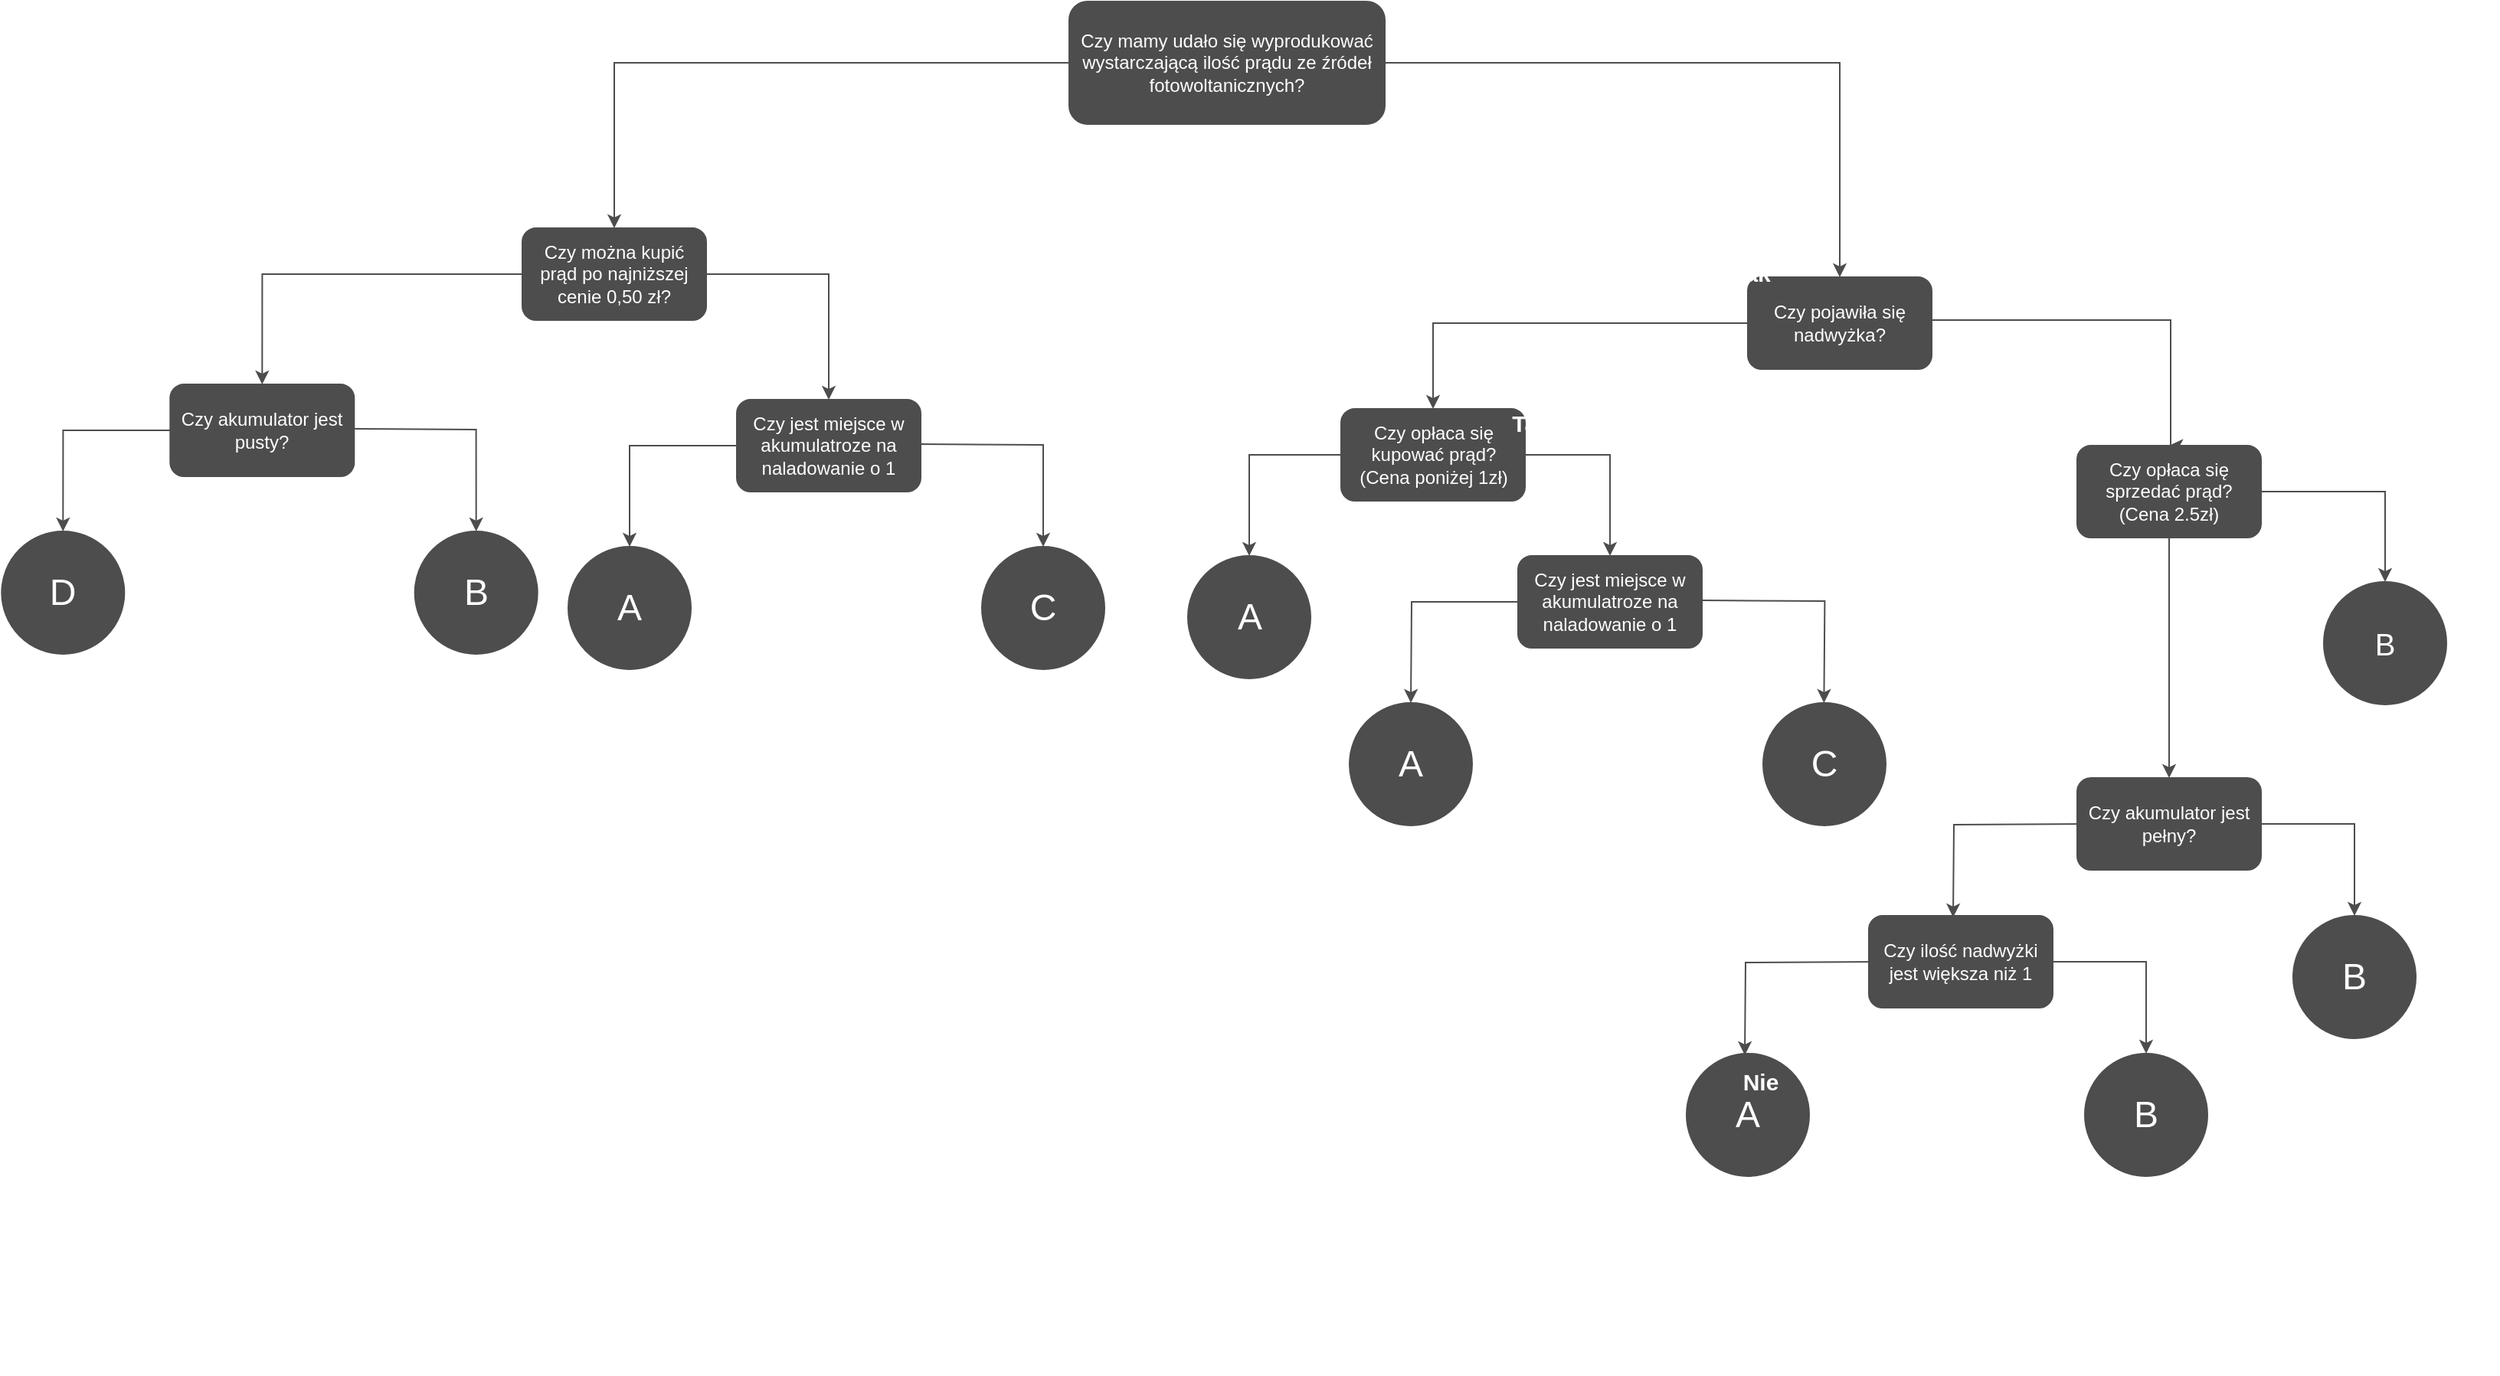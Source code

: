 <mxfile version="14.5.10" type="device"><diagram id="IkDnUsf_z1abPDrehuKb" name="Page-1"><mxGraphModel dx="3124" dy="896" grid="1" gridSize="10" guides="1" tooltips="1" connect="1" arrows="1" fold="1" page="1" pageScale="1" pageWidth="1169" pageHeight="827" math="0" shadow="0"><root><mxCell id="0"/><mxCell id="1" parent="0"/><mxCell id="3e4Ln8BOHSy5U9Qqnask-23" style="edgeStyle=orthogonalEdgeStyle;rounded=0;orthogonalLoop=1;jettySize=auto;html=1;entryX=0.5;entryY=0;entryDx=0;entryDy=0;strokeColor=#4D4D4D;labelBackgroundColor=none;fillColor=#4D4D4D;fontColor=#FFFFFF;" parent="1" source="3e4Ln8BOHSy5U9Qqnask-2" target="3e4Ln8BOHSy5U9Qqnask-3" edge="1"><mxGeometry relative="1" as="geometry"/></mxCell><mxCell id="3e4Ln8BOHSy5U9Qqnask-25" style="edgeStyle=orthogonalEdgeStyle;rounded=0;orthogonalLoop=1;jettySize=auto;html=1;entryX=0.5;entryY=0;entryDx=0;entryDy=0;strokeColor=#4D4D4D;labelBackgroundColor=none;fillColor=#4D4D4D;fontColor=#FFFFFF;" parent="1" source="3e4Ln8BOHSy5U9Qqnask-2" target="3e4Ln8BOHSy5U9Qqnask-9" edge="1"><mxGeometry relative="1" as="geometry"/></mxCell><mxCell id="3e4Ln8BOHSy5U9Qqnask-2" value="Czy mamy udało się wyprodukować wystarczającą ilość prądu ze źródeł fotowoltanicznych?" style="rounded=1;whiteSpace=wrap;html=1;labelBackgroundColor=none;strokeColor=#4D4D4D;fillColor=#4D4D4D;fontColor=#FFFFFF;" parent="1" vertex="1"><mxGeometry x="507" y="30" width="206" height="80" as="geometry"/></mxCell><mxCell id="3e4Ln8BOHSy5U9Qqnask-6" style="edgeStyle=orthogonalEdgeStyle;rounded=0;orthogonalLoop=1;jettySize=auto;html=1;entryX=0.5;entryY=0;entryDx=0;entryDy=0;exitX=1;exitY=0.5;exitDx=0;exitDy=0;labelBackgroundColor=none;strokeColor=#4D4D4D;fillColor=#4D4D4D;fontColor=#FFFFFF;" parent="1" source="3e4Ln8BOHSy5U9Qqnask-3" target="3e4Ln8BOHSy5U9Qqnask-5" edge="1"><mxGeometry relative="1" as="geometry"><Array as="points"><mxPoint x="1226" y="237.97"/></Array></mxGeometry></mxCell><mxCell id="3e4Ln8BOHSy5U9Qqnask-8" value="Tak" style="edgeLabel;html=1;align=center;verticalAlign=middle;resizable=0;points=[];labelBackgroundColor=none;strokeColor=#4D4D4D;fillColor=#4D4D4D;fontColor=#FFFFFF;" parent="3e4Ln8BOHSy5U9Qqnask-6" vertex="1" connectable="0"><mxGeometry x="0.145" y="3" relative="1" as="geometry"><mxPoint x="-103" y="-10" as="offset"/></mxGeometry></mxCell><mxCell id="3e4Ln8BOHSy5U9Qqnask-27" style="edgeStyle=orthogonalEdgeStyle;rounded=0;orthogonalLoop=1;jettySize=auto;html=1;entryX=0.5;entryY=0;entryDx=0;entryDy=0;strokeColor=#4D4D4D;labelBackgroundColor=none;fillColor=#4D4D4D;fontColor=#FFFFFF;" parent="1" source="3e4Ln8BOHSy5U9Qqnask-3" target="3e4Ln8BOHSy5U9Qqnask-26" edge="1"><mxGeometry relative="1" as="geometry"/></mxCell><mxCell id="3e4Ln8BOHSy5U9Qqnask-3" value="Czy pojawiła się nadwyżka?" style="rounded=1;whiteSpace=wrap;html=1;labelBackgroundColor=none;strokeColor=#4D4D4D;fillColor=#4D4D4D;fontColor=#FFFFFF;" parent="1" vertex="1"><mxGeometry x="950" y="210" width="120" height="60" as="geometry"/></mxCell><mxCell id="3e4Ln8BOHSy5U9Qqnask-12" style="edgeStyle=orthogonalEdgeStyle;rounded=0;orthogonalLoop=1;jettySize=auto;html=1;strokeColor=#4D4D4D;exitX=1;exitY=0.5;exitDx=0;exitDy=0;labelBackgroundColor=none;fillColor=#4D4D4D;fontColor=#FFFFFF;" parent="1" source="3e4Ln8BOHSy5U9Qqnask-5" target="3e4Ln8BOHSy5U9Qqnask-10" edge="1"><mxGeometry relative="1" as="geometry"/></mxCell><mxCell id="3e4Ln8BOHSy5U9Qqnask-15" style="edgeStyle=orthogonalEdgeStyle;rounded=0;orthogonalLoop=1;jettySize=auto;html=1;entryX=0.5;entryY=0;entryDx=0;entryDy=0;strokeColor=#4D4D4D;labelBackgroundColor=none;fillColor=#4D4D4D;fontColor=#FFFFFF;" parent="1" source="3e4Ln8BOHSy5U9Qqnask-5" target="3e4Ln8BOHSy5U9Qqnask-14" edge="1"><mxGeometry relative="1" as="geometry"><mxPoint x="1261" y="429.97" as="targetPoint"/></mxGeometry></mxCell><mxCell id="3e4Ln8BOHSy5U9Qqnask-5" value="Czy opłaca się sprzedać prąd?&lt;br&gt;(Cena 2.5zł)" style="rounded=1;whiteSpace=wrap;html=1;labelBackgroundColor=none;strokeColor=#4D4D4D;fillColor=#4D4D4D;fontColor=#FFFFFF;" parent="1" vertex="1"><mxGeometry x="1165" y="319.97" width="120" height="60" as="geometry"/></mxCell><mxCell id="3e4Ln8BOHSy5U9Qqnask-40" style="edgeStyle=orthogonalEdgeStyle;rounded=0;orthogonalLoop=1;jettySize=auto;html=1;entryX=0.5;entryY=0;entryDx=0;entryDy=0;strokeColor=#4D4D4D;labelBackgroundColor=none;fillColor=#4D4D4D;fontColor=#FFFFFF;" parent="1" source="3e4Ln8BOHSy5U9Qqnask-9" target="9Bexafj3eL4FON1EFlg7-10" edge="1"><mxGeometry relative="1" as="geometry"><mxPoint x="430" y="283" as="targetPoint"/></mxGeometry></mxCell><mxCell id="3e4Ln8BOHSy5U9Qqnask-42" style="edgeStyle=orthogonalEdgeStyle;rounded=0;orthogonalLoop=1;jettySize=auto;html=1;entryX=0.5;entryY=0;entryDx=0;entryDy=0;strokeColor=#4D4D4D;labelBackgroundColor=none;fillColor=#4D4D4D;fontColor=#FFFFFF;" parent="1" source="3e4Ln8BOHSy5U9Qqnask-9" target="3e4Ln8BOHSy5U9Qqnask-41" edge="1"><mxGeometry relative="1" as="geometry"/></mxCell><mxCell id="3e4Ln8BOHSy5U9Qqnask-44" value="Nie" style="edgeLabel;html=1;align=center;verticalAlign=middle;resizable=0;points=[];labelBackgroundColor=none;strokeColor=#4D4D4D;fillColor=#4D4D4D;fontStyle=1;fontSize=15;fontColor=#FFFFFF;" parent="3e4Ln8BOHSy5U9Qqnask-42" vertex="1" connectable="0"><mxGeometry x="-0.308" y="2" relative="1" as="geometry"><mxPoint x="9" y="-12" as="offset"/></mxGeometry></mxCell><mxCell id="3e4Ln8BOHSy5U9Qqnask-9" value="Czy można kupić prąd po najniższej cenie 0,50 zł?" style="rounded=1;whiteSpace=wrap;html=1;labelBackgroundColor=none;strokeColor=#4D4D4D;fillColor=#4D4D4D;fontColor=#FFFFFF;" parent="1" vertex="1"><mxGeometry x="150" y="178" width="120" height="60" as="geometry"/></mxCell><mxCell id="3e4Ln8BOHSy5U9Qqnask-10" value="&lt;font style=&quot;font-size: 20px&quot;&gt;B&lt;/font&gt;" style="ellipse;whiteSpace=wrap;html=1;labelBackgroundColor=none;strokeColor=#4D4D4D;fillColor=#4D4D4D;fontColor=#FFFFFF;" parent="1" vertex="1"><mxGeometry x="1326" y="408.97" width="80" height="80" as="geometry"/></mxCell><mxCell id="3e4Ln8BOHSy5U9Qqnask-21" style="edgeStyle=orthogonalEdgeStyle;rounded=0;orthogonalLoop=1;jettySize=auto;html=1;entryX=0.5;entryY=0;entryDx=0;entryDy=0;strokeColor=#4D4D4D;labelBackgroundColor=none;fillColor=#4D4D4D;fontColor=#FFFFFF;" parent="1" edge="1"><mxGeometry relative="1" as="geometry"><mxPoint x="1174" y="566.97" as="sourcePoint"/><mxPoint x="1084" y="627.97" as="targetPoint"/></mxGeometry></mxCell><mxCell id="3e4Ln8BOHSy5U9Qqnask-51" style="edgeStyle=orthogonalEdgeStyle;rounded=0;orthogonalLoop=1;jettySize=auto;html=1;entryX=0.5;entryY=0;entryDx=0;entryDy=0;strokeColor=#4D4D4D;labelBackgroundColor=none;fillColor=#4D4D4D;fontColor=#FFFFFF;" parent="1" source="3e4Ln8BOHSy5U9Qqnask-14" target="3e4Ln8BOHSy5U9Qqnask-17" edge="1"><mxGeometry relative="1" as="geometry"/></mxCell><mxCell id="3e4Ln8BOHSy5U9Qqnask-52" value="Tak" style="edgeLabel;html=1;align=center;verticalAlign=middle;resizable=0;points=[];labelBackgroundColor=none;strokeColor=#4D4D4D;fillColor=#4D4D4D;fontColor=#FFFFFF;" parent="3e4Ln8BOHSy5U9Qqnask-51" vertex="1" connectable="0"><mxGeometry x="-0.264" y="-4" relative="1" as="geometry"><mxPoint x="-71" y="-21" as="offset"/></mxGeometry></mxCell><mxCell id="3e4Ln8BOHSy5U9Qqnask-14" value="Czy akumulator jest pełny?" style="rounded=1;whiteSpace=wrap;html=1;labelBackgroundColor=none;strokeColor=#4D4D4D;fillColor=#4D4D4D;fontColor=#FFFFFF;" parent="1" vertex="1"><mxGeometry x="1165" y="536.97" width="120" height="60" as="geometry"/></mxCell><mxCell id="3e4Ln8BOHSy5U9Qqnask-17" value="&lt;font style=&quot;font-size: 24px&quot;&gt;B&lt;/font&gt;" style="ellipse;whiteSpace=wrap;html=1;labelBackgroundColor=none;strokeColor=#4D4D4D;fillColor=#4D4D4D;fontColor=#FFFFFF;" parent="1" vertex="1"><mxGeometry x="1306" y="626.97" width="80" height="80" as="geometry"/></mxCell><mxCell id="3e4Ln8BOHSy5U9Qqnask-33" style="edgeStyle=orthogonalEdgeStyle;rounded=0;orthogonalLoop=1;jettySize=auto;html=1;strokeColor=#4D4D4D;labelBackgroundColor=none;fillColor=#4D4D4D;fontColor=#FFFFFF;entryX=0.5;entryY=0;entryDx=0;entryDy=0;" parent="1" source="3e4Ln8BOHSy5U9Qqnask-26" target="9Bexafj3eL4FON1EFlg7-17" edge="1"><mxGeometry relative="1" as="geometry"><mxPoint x="860" y="392" as="targetPoint"/><Array as="points"><mxPoint x="860" y="326"/></Array></mxGeometry></mxCell><mxCell id="3e4Ln8BOHSy5U9Qqnask-35" style="edgeStyle=orthogonalEdgeStyle;rounded=0;orthogonalLoop=1;jettySize=auto;html=1;entryX=0.5;entryY=0;entryDx=0;entryDy=0;strokeColor=#4D4D4D;labelBackgroundColor=none;fillColor=#4D4D4D;fontColor=#FFFFFF;" parent="1" source="3e4Ln8BOHSy5U9Qqnask-26" target="3e4Ln8BOHSy5U9Qqnask-34" edge="1"><mxGeometry relative="1" as="geometry"/></mxCell><mxCell id="3e4Ln8BOHSy5U9Qqnask-26" value="Czy opłaca się kupować prąd?&lt;br&gt;(Cena poniżej 1zł)" style="rounded=1;whiteSpace=wrap;html=1;labelBackgroundColor=none;strokeColor=#4D4D4D;fillColor=#4D4D4D;fontColor=#FFFFFF;" parent="1" vertex="1"><mxGeometry x="684.5" y="296" width="120" height="60" as="geometry"/></mxCell><mxCell id="3e4Ln8BOHSy5U9Qqnask-34" value="&lt;font style=&quot;font-size: 24px&quot;&gt;A&lt;/font&gt;" style="ellipse;whiteSpace=wrap;html=1;aspect=fixed;labelBackgroundColor=none;strokeColor=#4D4D4D;fillColor=#4D4D4D;fontColor=#FFFFFF;" parent="1" vertex="1"><mxGeometry x="584.5" y="392" width="80" height="80" as="geometry"/></mxCell><mxCell id="3e4Ln8BOHSy5U9Qqnask-46" style="edgeStyle=orthogonalEdgeStyle;rounded=0;orthogonalLoop=1;jettySize=auto;html=1;entryX=0.5;entryY=0;entryDx=0;entryDy=0;strokeColor=#4D4D4D;labelBackgroundColor=none;fillColor=#4D4D4D;fontColor=#FFFFFF;" parent="1" target="3e4Ln8BOHSy5U9Qqnask-45" edge="1"><mxGeometry relative="1" as="geometry"><mxPoint x="40.15" y="309" as="sourcePoint"/><mxPoint x="120.15" y="381" as="targetPoint"/></mxGeometry></mxCell><mxCell id="Hj2xpv8H0NAhdE0GHQou-2" style="edgeStyle=orthogonalEdgeStyle;rounded=0;orthogonalLoop=1;jettySize=auto;html=1;entryX=0.5;entryY=0;entryDx=0;entryDy=0;strokeColor=#4D4D4D;fillColor=#4D4D4D;fontColor=#FFFFFF;" parent="1" source="3e4Ln8BOHSy5U9Qqnask-41" target="3e4Ln8BOHSy5U9Qqnask-47" edge="1"><mxGeometry relative="1" as="geometry"/></mxCell><mxCell id="3e4Ln8BOHSy5U9Qqnask-41" value="Czy akumulator jest pusty?" style="rounded=1;whiteSpace=wrap;html=1;labelBackgroundColor=none;strokeColor=#4D4D4D;fillColor=#4D4D4D;fontColor=#FFFFFF;" parent="1" vertex="1"><mxGeometry x="-79.85" y="280" width="120" height="60" as="geometry"/></mxCell><mxCell id="3e4Ln8BOHSy5U9Qqnask-45" value="&lt;font style=&quot;font-size: 24px&quot;&gt;B&lt;/font&gt;" style="ellipse;whiteSpace=wrap;html=1;aspect=fixed;labelBackgroundColor=none;strokeColor=#4D4D4D;fillColor=#4D4D4D;fontColor=#FFFFFF;" parent="1" vertex="1"><mxGeometry x="79.84" y="376" width="80" height="80" as="geometry"/></mxCell><mxCell id="3e4Ln8BOHSy5U9Qqnask-47" value="&lt;font style=&quot;font-size: 24px&quot;&gt;D&lt;/font&gt;" style="ellipse;whiteSpace=wrap;html=1;aspect=fixed;labelBackgroundColor=none;strokeColor=#4D4D4D;fillColor=#4D4D4D;fontColor=#FFFFFF;" parent="1" vertex="1"><mxGeometry x="-189.85" y="376" width="80" height="80" as="geometry"/></mxCell><mxCell id="Hj2xpv8H0NAhdE0GHQou-3" value="Nie" style="edgeLabel;html=1;align=center;verticalAlign=middle;resizable=0;points=[];labelBackgroundColor=none;strokeColor=#4D4D4D;fillColor=#4D4D4D;fontStyle=1;fontSize=15;fontColor=#FFFFFF;" parent="1" vertex="1" connectable="0"><mxGeometry x="284.69" y="207.966" as="geometry"><mxPoint x="-141" y="97" as="offset"/></mxGeometry></mxCell><mxCell id="Hj2xpv8H0NAhdE0GHQou-4" value="Nie" style="edgeLabel;html=1;align=center;verticalAlign=middle;resizable=0;points=[];labelBackgroundColor=none;strokeColor=#4D4D4D;fillColor=#4D4D4D;fontStyle=1;fontSize=15;fontColor=#FFFFFF;" parent="1" vertex="1" connectable="0"><mxGeometry x="295.0" y="227.966" as="geometry"><mxPoint x="167" y="-173" as="offset"/></mxGeometry></mxCell><mxCell id="Hj2xpv8H0NAhdE0GHQou-5" value="Nie" style="edgeLabel;html=1;align=center;verticalAlign=middle;resizable=0;points=[];labelBackgroundColor=none;strokeColor=#4D4D4D;fillColor=#4D4D4D;fontStyle=1;fontSize=15;fontColor=#FFFFFF;" parent="1" vertex="1" connectable="0"><mxGeometry x="250.0" y="237.996" as="geometry"><mxPoint x="378" y="68" as="offset"/></mxGeometry></mxCell><mxCell id="Hj2xpv8H0NAhdE0GHQou-6" value="Nie" style="edgeLabel;html=1;align=center;verticalAlign=middle;resizable=0;points=[];labelBackgroundColor=none;strokeColor=#4D4D4D;fillColor=#4D4D4D;fontStyle=1;fontSize=15;fontColor=#FFFFFF;" parent="1" vertex="1" connectable="0"><mxGeometry x="270.0" y="250.996" as="geometry"><mxPoint x="490" y="-41" as="offset"/></mxGeometry></mxCell><mxCell id="Hj2xpv8H0NAhdE0GHQou-8" value="Nie" style="edgeLabel;html=1;align=center;verticalAlign=middle;resizable=0;points=[];labelBackgroundColor=none;strokeColor=#4D4D4D;fillColor=#4D4D4D;fontStyle=1;fontSize=15;fontColor=#FFFFFF;" parent="1" vertex="1" connectable="0"><mxGeometry x="284.69" y="269.996" as="geometry"><mxPoint x="603" y="269" as="offset"/></mxGeometry></mxCell><mxCell id="Hj2xpv8H0NAhdE0GHQou-9" value="Nie" style="edgeLabel;html=1;align=center;verticalAlign=middle;resizable=0;points=[];labelBackgroundColor=none;strokeColor=#4D4D4D;fillColor=#4D4D4D;fontStyle=1;fontSize=15;fontColor=#FFFFFF;" parent="1" vertex="1" connectable="0"><mxGeometry x="159.69" y="279.996" as="geometry"><mxPoint x="669" y="98" as="offset"/></mxGeometry></mxCell><mxCell id="Hj2xpv8H0NAhdE0GHQou-10" value="Tak" style="edgeLabel;html=1;align=center;verticalAlign=middle;resizable=0;points=[];labelBackgroundColor=none;strokeColor=#4D4D4D;fillColor=#4D4D4D;fontStyle=1;fontSize=15;fontColor=#FFFFFF;" parent="1" vertex="1" connectable="0"><mxGeometry x="770.0" y="57.996" as="geometry"><mxPoint x="2" y="-3" as="offset"/></mxGeometry></mxCell><mxCell id="Hj2xpv8H0NAhdE0GHQou-12" value="Tak" style="edgeLabel;html=1;align=center;verticalAlign=middle;resizable=0;points=[];labelBackgroundColor=none;strokeColor=#4D4D4D;fillColor=#4D4D4D;fontStyle=1;fontSize=15;fontColor=#FFFFFF;" parent="1" vertex="1" connectable="0"><mxGeometry x="825.0" y="57.996" as="geometry"><mxPoint x="-347" y="140" as="offset"/></mxGeometry></mxCell><mxCell id="Hj2xpv8H0NAhdE0GHQou-13" value="Tak" style="edgeLabel;html=1;align=center;verticalAlign=middle;resizable=0;points=[];labelBackgroundColor=none;strokeColor=#4D4D4D;fillColor=#4D4D4D;fontStyle=1;fontSize=15;fontColor=#FFFFFF;" parent="1" vertex="1" connectable="0"><mxGeometry x="827.0" y="72.996" as="geometry"><mxPoint x="-497" y="235" as="offset"/></mxGeometry></mxCell><mxCell id="Hj2xpv8H0NAhdE0GHQou-14" value="Tak" style="edgeLabel;html=1;align=center;verticalAlign=middle;resizable=0;points=[];labelBackgroundColor=none;strokeColor=#4D4D4D;fillColor=#4D4D4D;fontStyle=1;fontSize=15;fontColor=#FFFFFF;" parent="1" vertex="1" connectable="0"><mxGeometry x="781.0" y="89.996" as="geometry"><mxPoint x="171" y="117" as="offset"/></mxGeometry></mxCell><mxCell id="Hj2xpv8H0NAhdE0GHQou-15" value="Tak" style="edgeLabel;html=1;align=center;verticalAlign=middle;resizable=0;points=[];labelBackgroundColor=none;strokeColor=#4D4D4D;fillColor=#4D4D4D;fontStyle=1;fontSize=15;fontColor=#FFFFFF;" parent="1" vertex="1" connectable="0"><mxGeometry x="796.0" y="99.996" as="geometry"><mxPoint x="279" y="213" as="offset"/></mxGeometry></mxCell><mxCell id="Hj2xpv8H0NAhdE0GHQou-16" value="Tak" style="edgeLabel;html=1;align=center;verticalAlign=middle;resizable=0;points=[];labelBackgroundColor=none;strokeColor=#4D4D4D;fillColor=#4D4D4D;fontStyle=1;fontSize=15;fontColor=#FFFFFF;" parent="1" vertex="1" connectable="0"><mxGeometry x="806.0" y="110.996" as="geometry"><mxPoint x="2" y="194" as="offset"/></mxGeometry></mxCell><mxCell id="Hj2xpv8H0NAhdE0GHQou-17" value="Tak" style="edgeLabel;html=1;align=center;verticalAlign=middle;resizable=0;points=[];labelBackgroundColor=none;strokeColor=#4D4D4D;fillColor=#4D4D4D;fontStyle=1;fontSize=15;fontColor=#FFFFFF;" parent="1" vertex="1" connectable="0"><mxGeometry x="827.0" y="119.996" as="geometry"><mxPoint x="249" y="416" as="offset"/></mxGeometry></mxCell><mxCell id="9Bexafj3eL4FON1EFlg7-1" style="edgeStyle=orthogonalEdgeStyle;rounded=0;orthogonalLoop=1;jettySize=auto;html=1;entryX=0.5;entryY=0;entryDx=0;entryDy=0;strokeColor=#4D4D4D;labelBackgroundColor=none;fillColor=#4D4D4D;fontColor=#FFFFFF;" edge="1" parent="1"><mxGeometry relative="1" as="geometry"><mxPoint x="1038" y="656.97" as="sourcePoint"/><mxPoint x="948" y="717.97" as="targetPoint"/></mxGeometry></mxCell><mxCell id="9Bexafj3eL4FON1EFlg7-2" style="edgeStyle=orthogonalEdgeStyle;rounded=0;orthogonalLoop=1;jettySize=auto;html=1;entryX=0.5;entryY=0;entryDx=0;entryDy=0;strokeColor=#4D4D4D;labelBackgroundColor=none;fillColor=#4D4D4D;fontColor=#FFFFFF;" edge="1" parent="1" source="9Bexafj3eL4FON1EFlg7-4" target="9Bexafj3eL4FON1EFlg7-5"><mxGeometry relative="1" as="geometry"/></mxCell><mxCell id="9Bexafj3eL4FON1EFlg7-3" value="Tak" style="edgeLabel;html=1;align=center;verticalAlign=middle;resizable=0;points=[];labelBackgroundColor=none;strokeColor=#4D4D4D;fillColor=#4D4D4D;fontColor=#FFFFFF;" vertex="1" connectable="0" parent="9Bexafj3eL4FON1EFlg7-2"><mxGeometry x="-0.264" y="-4" relative="1" as="geometry"><mxPoint x="-71" y="-21" as="offset"/></mxGeometry></mxCell><mxCell id="9Bexafj3eL4FON1EFlg7-4" value="Czy ilość nadwyżki jest większa niż 1" style="rounded=1;whiteSpace=wrap;html=1;labelBackgroundColor=none;strokeColor=#4D4D4D;fillColor=#4D4D4D;fontColor=#FFFFFF;" vertex="1" parent="1"><mxGeometry x="1029" y="626.97" width="120" height="60" as="geometry"/></mxCell><mxCell id="9Bexafj3eL4FON1EFlg7-5" value="&lt;font style=&quot;font-size: 24px&quot;&gt;B&lt;/font&gt;" style="ellipse;whiteSpace=wrap;html=1;labelBackgroundColor=none;strokeColor=#4D4D4D;fillColor=#4D4D4D;fontColor=#FFFFFF;" vertex="1" parent="1"><mxGeometry x="1170" y="716.97" width="80" height="80" as="geometry"/></mxCell><mxCell id="9Bexafj3eL4FON1EFlg7-6" value="&lt;font style=&quot;font-size: 24px&quot;&gt;A&lt;/font&gt;" style="ellipse;whiteSpace=wrap;html=1;labelBackgroundColor=none;strokeColor=#4D4D4D;fillColor=#4D4D4D;fontColor=#FFFFFF;" vertex="1" parent="1"><mxGeometry x="910" y="716.97" width="80" height="80" as="geometry"/></mxCell><mxCell id="9Bexafj3eL4FON1EFlg7-7" value="Nie" style="edgeLabel;html=1;align=center;verticalAlign=middle;resizable=0;points=[];labelBackgroundColor=none;strokeColor=#4D4D4D;fillColor=#4D4D4D;fontStyle=1;fontSize=15;fontColor=#FFFFFF;" vertex="1" connectable="0" parent="1"><mxGeometry x="-15.0" y="455.996" as="geometry"><mxPoint x="603" y="269" as="offset"/></mxGeometry></mxCell><mxCell id="9Bexafj3eL4FON1EFlg7-8" style="edgeStyle=orthogonalEdgeStyle;rounded=0;orthogonalLoop=1;jettySize=auto;html=1;entryX=0.5;entryY=0;entryDx=0;entryDy=0;strokeColor=#4D4D4D;labelBackgroundColor=none;fillColor=#4D4D4D;fontColor=#FFFFFF;" edge="1" parent="1" target="9Bexafj3eL4FON1EFlg7-11"><mxGeometry relative="1" as="geometry"><mxPoint x="410.0" y="319" as="sourcePoint"/><mxPoint x="489.69" y="386.0" as="targetPoint"/></mxGeometry></mxCell><mxCell id="9Bexafj3eL4FON1EFlg7-9" style="edgeStyle=orthogonalEdgeStyle;rounded=0;orthogonalLoop=1;jettySize=auto;html=1;entryX=0.5;entryY=0;entryDx=0;entryDy=0;strokeColor=#4D4D4D;fillColor=#4D4D4D;fontColor=#FFFFFF;" edge="1" parent="1" source="9Bexafj3eL4FON1EFlg7-10" target="9Bexafj3eL4FON1EFlg7-12"><mxGeometry relative="1" as="geometry"><mxPoint x="220.0" y="386.0" as="targetPoint"/></mxGeometry></mxCell><mxCell id="9Bexafj3eL4FON1EFlg7-10" value="Czy jest miejsce w akumulatroze na naladowanie o 1" style="rounded=1;whiteSpace=wrap;html=1;labelBackgroundColor=none;strokeColor=#4D4D4D;fillColor=#4D4D4D;fontColor=#FFFFFF;" vertex="1" parent="1"><mxGeometry x="290.0" y="290" width="120" height="60" as="geometry"/></mxCell><mxCell id="9Bexafj3eL4FON1EFlg7-11" value="&lt;font style=&quot;font-size: 24px&quot;&gt;C&lt;/font&gt;" style="ellipse;whiteSpace=wrap;html=1;aspect=fixed;labelBackgroundColor=none;strokeColor=#4D4D4D;fillColor=#4D4D4D;fontColor=#FFFFFF;" vertex="1" parent="1"><mxGeometry x="450" y="386" width="80" height="80" as="geometry"/></mxCell><mxCell id="9Bexafj3eL4FON1EFlg7-12" value="&lt;font style=&quot;font-size: 24px&quot;&gt;A&lt;/font&gt;" style="ellipse;whiteSpace=wrap;html=1;aspect=fixed;labelBackgroundColor=none;strokeColor=#4D4D4D;fillColor=#4D4D4D;fontColor=#FFFFFF;" vertex="1" parent="1"><mxGeometry x="180.0" y="386" width="80" height="80" as="geometry"/></mxCell><mxCell id="9Bexafj3eL4FON1EFlg7-13" value="Nie" style="edgeLabel;html=1;align=center;verticalAlign=middle;resizable=0;points=[];labelBackgroundColor=none;strokeColor=#4D4D4D;fillColor=#4D4D4D;fontStyle=1;fontSize=15;fontColor=#FFFFFF;" vertex="1" connectable="0" parent="1"><mxGeometry x="354.85" y="465.996" as="geometry"><mxPoint x="603" y="269" as="offset"/></mxGeometry></mxCell><mxCell id="9Bexafj3eL4FON1EFlg7-15" style="edgeStyle=orthogonalEdgeStyle;rounded=0;orthogonalLoop=1;jettySize=auto;html=1;entryX=0.5;entryY=0;entryDx=0;entryDy=0;strokeColor=#4D4D4D;labelBackgroundColor=none;fillColor=#4D4D4D;fontColor=#FFFFFF;" edge="1" parent="1"><mxGeometry relative="1" as="geometry"><mxPoint x="920" y="421" as="sourcePoint"/><mxPoint x="999.69" y="488.0" as="targetPoint"/></mxGeometry></mxCell><mxCell id="9Bexafj3eL4FON1EFlg7-16" style="edgeStyle=orthogonalEdgeStyle;rounded=0;orthogonalLoop=1;jettySize=auto;html=1;entryX=0.5;entryY=0;entryDx=0;entryDy=0;strokeColor=#4D4D4D;fillColor=#4D4D4D;fontColor=#FFFFFF;" edge="1" parent="1" source="9Bexafj3eL4FON1EFlg7-17"><mxGeometry relative="1" as="geometry"><mxPoint x="730" y="488.0" as="targetPoint"/></mxGeometry></mxCell><mxCell id="9Bexafj3eL4FON1EFlg7-17" value="Czy jest miejsce w akumulatroze na naladowanie o 1" style="rounded=1;whiteSpace=wrap;html=1;labelBackgroundColor=none;strokeColor=#4D4D4D;fillColor=#4D4D4D;fontColor=#FFFFFF;" vertex="1" parent="1"><mxGeometry x="800" y="392" width="120" height="60" as="geometry"/></mxCell><mxCell id="9Bexafj3eL4FON1EFlg7-18" value="&lt;font style=&quot;font-size: 24px&quot;&gt;C&lt;/font&gt;" style="ellipse;whiteSpace=wrap;html=1;aspect=fixed;labelBackgroundColor=none;strokeColor=#4D4D4D;fillColor=#4D4D4D;fontColor=#FFFFFF;" vertex="1" parent="1"><mxGeometry x="960" y="488" width="80" height="80" as="geometry"/></mxCell><mxCell id="9Bexafj3eL4FON1EFlg7-19" value="&lt;font style=&quot;font-size: 24px&quot;&gt;A&lt;/font&gt;" style="ellipse;whiteSpace=wrap;html=1;aspect=fixed;labelBackgroundColor=none;strokeColor=#4D4D4D;fillColor=#4D4D4D;fontColor=#FFFFFF;" vertex="1" parent="1"><mxGeometry x="690" y="488" width="80" height="80" as="geometry"/></mxCell><mxCell id="9Bexafj3eL4FON1EFlg7-20" value="Nie" style="edgeLabel;html=1;align=center;verticalAlign=middle;resizable=0;points=[];labelBackgroundColor=none;strokeColor=#4D4D4D;fillColor=#4D4D4D;fontStyle=1;fontSize=15;fontColor=#FFFFFF;" vertex="1" connectable="0" parent="1"><mxGeometry x="824.85" y="647.996" as="geometry"><mxPoint x="603" y="269" as="offset"/></mxGeometry></mxCell></root></mxGraphModel></diagram></mxfile>